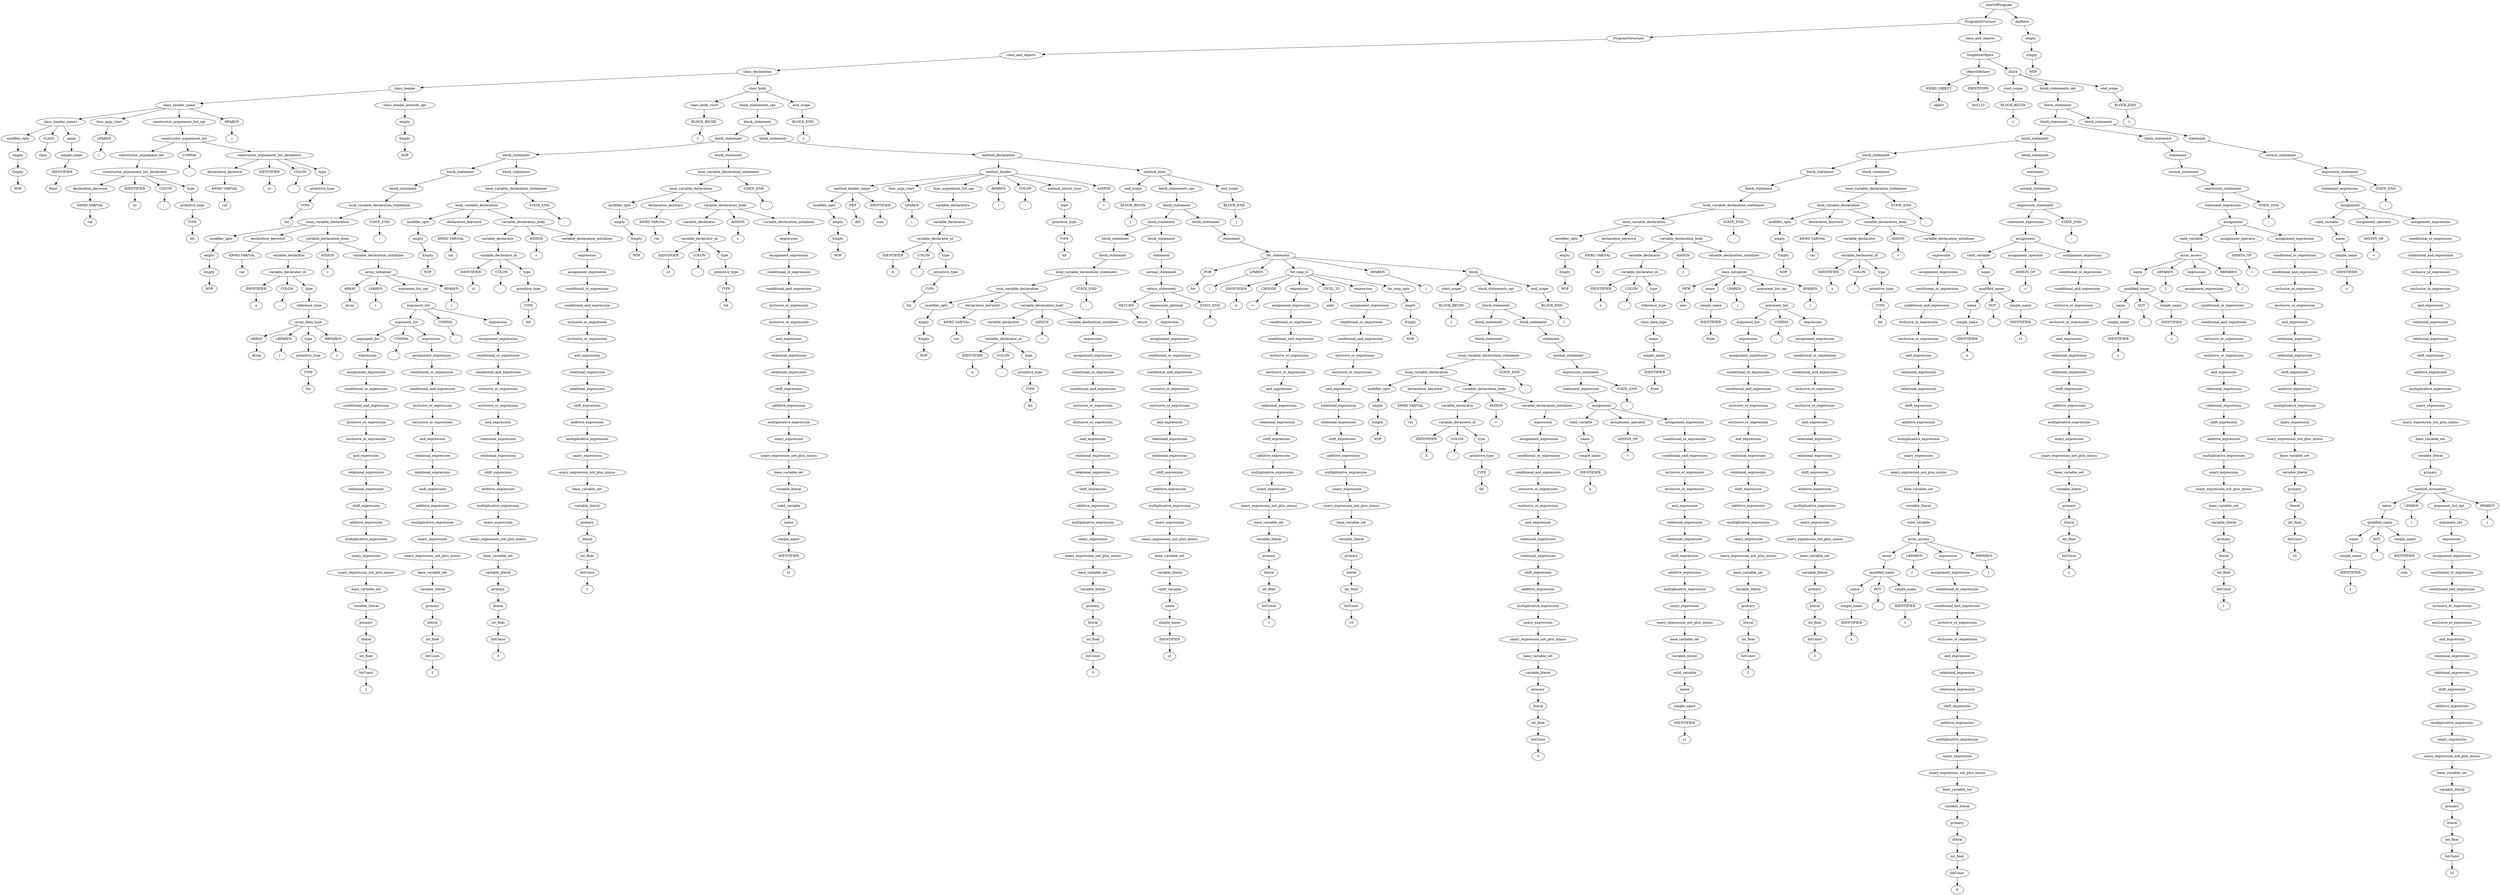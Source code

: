 digraph G {
930 [label="startOfProgram"];925 [label="ProgramStructure"];930->925
930 [label="startOfProgram"];929 [label="endhere"];930->929
925 [label="ProgramStructure"];554 [label="ProgramStructure"];925->554
925 [label="ProgramStructure"];924 [label="class_and_objects"];925->924
554 [label="ProgramStructure"];553 [label="class_and_objects"];554->553
553 [label="class_and_objects"];552 [label="class_declaration"];553->552
552 [label="class_declaration"];51 [label="class_header"];552->51
552 [label="class_declaration"];551 [label="class_body"];552->551
51 [label="class_header"];46 [label="class_header_name"];51->46
51 [label="class_header"];50 [label="class_header_extends_opt"];51->50
46 [label="class_header_name"];11 [label="class_header_name1"];46->11
46 [label="class_header_name"];14 [label="func_args_start"];46->14
46 [label="class_header_name"];43 [label="constructor_arguement_list_opt"];46->43
46 [label="class_header_name"];45 [label="RPAREN"];46->45
11 [label="class_header_name1"];4 [label="modifier_opts"];11->4
11 [label="class_header_name1"];10 [label="CLASS"];11->10
11 [label="class_header_name1"];8 [label="name"];11->8
4 [label="modifier_opts"];3 [label="empty"];4->3
3 [label="empty"];2 [label="Empty"];3->2
2 [label="Empty"];1 [label="NOP"];2->1
10 [label="CLASS"];9 [label="class"];10->9
8 [label="name"];7 [label="simple_name"];8->7
7 [label="simple_name"];6 [label="IDENTIFIER"];7->6
6 [label="IDENTIFIER"];5 [label="Point"];6->5
14 [label="func_args_start"];13 [label="LPAREN"];14->13
13 [label="LPAREN"];12 [label="("];13->12
43 [label="constructor_arguement_list_opt"];42 [label="constructor_arguement_list"];43->42
42 [label="constructor_arguement_list"];27 [label="constructor_arguement_list"];42->27
42 [label="constructor_arguement_list"];41 [label="COMMA"];42->41
42 [label="constructor_arguement_list"];39 [label="constructor_arguement_list_declarator"];42->39
27 [label="constructor_arguement_list"];26 [label="constructor_arguement_list_declarator"];27->26
26 [label="constructor_arguement_list_declarator"];17 [label="declaration_keyword"];26->17
26 [label="constructor_arguement_list_declarator"];23 [label="IDENTIFIER"];26->23
26 [label="constructor_arguement_list_declarator"];25 [label="COLON"];26->25
26 [label="constructor_arguement_list_declarator"];21 [label="type"];26->21
17 [label="declaration_keyword"];16 [label="KWRD VAR/VAL"];17->16
16 [label="KWRD VAR/VAL"];15 [label="val"];16->15
23 [label="IDENTIFIER"];22 [label="xc"];23->22
25 [label="COLON"];24 [label=":"];25->24
21 [label="type"];20 [label="primitive_type"];21->20
20 [label="primitive_type"];19 [label="TYPE"];20->19
19 [label="TYPE"];18 [label="Int"];19->18
41 [label="COMMA"];40 [label=","];41->40
39 [label="constructor_arguement_list_declarator"];30 [label="declaration_keyword"];39->30
39 [label="constructor_arguement_list_declarator"];36 [label="IDENTIFIER"];39->36
39 [label="constructor_arguement_list_declarator"];38 [label="COLON"];39->38
39 [label="constructor_arguement_list_declarator"];34 [label="type"];39->34
30 [label="declaration_keyword"];29 [label="KWRD VAR/VAL"];30->29
29 [label="KWRD VAR/VAL"];28 [label="val"];29->28
36 [label="IDENTIFIER"];35 [label="yc"];36->35
38 [label="COLON"];37 [label=":"];38->37
34 [label="type"];33 [label="primitive_type"];34->33
33 [label="primitive_type"];32 [label="TYPE"];33->32
32 [label="TYPE"];31 [label="Int"];32->31
45 [label="RPAREN"];44 [label=")"];45->44
50 [label="class_header_extends_opt"];49 [label="empty"];50->49
49 [label="empty"];48 [label="Empty"];49->48
48 [label="Empty"];47 [label="NOP"];48->47
551 [label="class_body"];54 [label="class_body_start"];551->54
551 [label="class_body"];547 [label="block_statements_opt"];551->547
551 [label="class_body"];550 [label="end_scope"];551->550
54 [label="class_body_start"];53 [label="BLOCK_BEGIN"];54->53
53 [label="BLOCK_BEGIN"];52 [label="{"];53->52
547 [label="block_statements_opt"];546 [label="block_statement"];547->546
546 [label="block_statement"];264 [label="block_statement"];546->264
546 [label="block_statement"];545 [label="block_statement"];546->545
264 [label="block_statement"];216 [label="block_statement"];264->216
264 [label="block_statement"];263 [label="block_statement"];264->263
216 [label="block_statement"];168 [label="block_statement"];216->168
216 [label="block_statement"];215 [label="block_statement"];216->215
168 [label="block_statement"];167 [label="block_statement"];168->167
167 [label="block_statement"];166 [label="local_variable_declaration_statement"];167->166
166 [label="local_variable_declaration_statement"];163 [label="local_variable_declaration"];166->163
166 [label="local_variable_declaration_statement"];165 [label="STATE_END"];166->165
163 [label="local_variable_declaration"];58 [label="modifier_opts"];163->58
163 [label="local_variable_declaration"];61 [label="declaration_keyword"];163->61
163 [label="local_variable_declaration"];162 [label="variable_declaration_body"];163->162
58 [label="modifier_opts"];57 [label="empty"];58->57
57 [label="empty"];56 [label="Empty"];57->56
56 [label="Empty"];55 [label="NOP"];56->55
61 [label="declaration_keyword"];60 [label="KWRD VAR/VAL"];61->60
60 [label="KWRD VAR/VAL"];59 [label="var"];60->59
162 [label="variable_declaration_body"];80 [label="variable_declarator"];162->80
162 [label="variable_declaration_body"];161 [label="ASSIGN"];162->161
162 [label="variable_declaration_body"];159 [label="variable_declaration_initializer"];162->159
80 [label="variable_declarator"];79 [label="variable_declarator_id"];80->79
79 [label="variable_declarator_id"];76 [label="IDENTIFIER"];79->76
79 [label="variable_declarator_id"];78 [label="COLON"];79->78
79 [label="variable_declarator_id"];74 [label="type"];79->74
76 [label="IDENTIFIER"];75 [label="z"];76->75
78 [label="COLON"];77 [label=":"];78->77
74 [label="type"];73 [label="reference_type"];74->73
73 [label="reference_type"];72 [label="array_data_type"];73->72
72 [label="array_data_type"];67 [label="ARRAY"];72->67
72 [label="array_data_type"];69 [label="LBPAREN"];72->69
72 [label="array_data_type"];65 [label="type"];72->65
72 [label="array_data_type"];71 [label="RBPAREN"];72->71
67 [label="ARRAY"];66 [label="Array"];67->66
69 [label="LBPAREN"];68 [label="["];69->68
65 [label="type"];64 [label="primitive_type"];65->64
64 [label="primitive_type"];63 [label="TYPE"];64->63
63 [label="TYPE"];62 [label="Int"];63->62
71 [label="RBPAREN"];70 [label="]"];71->70
161 [label="ASSIGN"];160 [label="="];161->160
159 [label="variable_declaration_initializer"];158 [label="array_initializer"];159->158
158 [label="array_initializer"];153 [label="ARRAY"];158->153
158 [label="array_initializer"];155 [label="LPAREN"];158->155
158 [label="array_initializer"];151 [label="argument_list_opt"];158->151
158 [label="array_initializer"];157 [label="RPAREN"];158->157
153 [label="ARRAY"];152 [label="Array"];153->152
155 [label="LPAREN"];154 [label="("];155->154
151 [label="argument_list_opt"];150 [label="argument_list"];151->150
150 [label="argument_list"];126 [label="argument_list"];150->126
150 [label="argument_list"];149 [label="COMMA"];150->149
150 [label="argument_list"];147 [label="expression"];150->147
126 [label="argument_list"];102 [label="argument_list"];126->102
126 [label="argument_list"];125 [label="COMMA"];126->125
126 [label="argument_list"];123 [label="expression"];126->123
102 [label="argument_list"];101 [label="expression"];102->101
101 [label="expression"];100 [label="assignment_expression"];101->100
100 [label="assignment_expression"];99 [label="conditional_or_expression"];100->99
99 [label="conditional_or_expression"];98 [label="conditional_and_expression"];99->98
98 [label="conditional_and_expression"];97 [label="inclusive_or_expression"];98->97
97 [label="inclusive_or_expression"];96 [label="exclusive_or_expression"];97->96
96 [label="exclusive_or_expression"];95 [label="and_expression"];96->95
95 [label="and_expression"];94 [label="relational_expression"];95->94
94 [label="relational_expression"];93 [label="relational_expression"];94->93
93 [label="relational_expression"];92 [label="shift_expression"];93->92
92 [label="shift_expression"];91 [label="additive_expression"];92->91
91 [label="additive_expression"];90 [label="multiplicative_expression"];91->90
90 [label="multiplicative_expression"];89 [label="unary_expression"];90->89
89 [label="unary_expression"];88 [label="unary_expression_not_plus_minus"];89->88
88 [label="unary_expression_not_plus_minus"];87 [label="base_variable_set"];88->87
87 [label="base_variable_set"];86 [label="variable_literal"];87->86
86 [label="variable_literal"];85 [label="primary"];86->85
85 [label="primary"];84 [label="literal"];85->84
84 [label="literal"];83 [label="int_float"];84->83
83 [label="int_float"];82 [label="IntConst"];83->82
82 [label="IntConst"];81 [label="1"];82->81
125 [label="COMMA"];124 [label=","];125->124
123 [label="expression"];122 [label="assignment_expression"];123->122
122 [label="assignment_expression"];121 [label="conditional_or_expression"];122->121
121 [label="conditional_or_expression"];120 [label="conditional_and_expression"];121->120
120 [label="conditional_and_expression"];119 [label="inclusive_or_expression"];120->119
119 [label="inclusive_or_expression"];118 [label="exclusive_or_expression"];119->118
118 [label="exclusive_or_expression"];117 [label="and_expression"];118->117
117 [label="and_expression"];116 [label="relational_expression"];117->116
116 [label="relational_expression"];115 [label="relational_expression"];116->115
115 [label="relational_expression"];114 [label="shift_expression"];115->114
114 [label="shift_expression"];113 [label="additive_expression"];114->113
113 [label="additive_expression"];112 [label="multiplicative_expression"];113->112
112 [label="multiplicative_expression"];111 [label="unary_expression"];112->111
111 [label="unary_expression"];110 [label="unary_expression_not_plus_minus"];111->110
110 [label="unary_expression_not_plus_minus"];109 [label="base_variable_set"];110->109
109 [label="base_variable_set"];108 [label="variable_literal"];109->108
108 [label="variable_literal"];107 [label="primary"];108->107
107 [label="primary"];106 [label="literal"];107->106
106 [label="literal"];105 [label="int_float"];106->105
105 [label="int_float"];104 [label="IntConst"];105->104
104 [label="IntConst"];103 [label="2"];104->103
149 [label="COMMA"];148 [label=","];149->148
147 [label="expression"];146 [label="assignment_expression"];147->146
146 [label="assignment_expression"];145 [label="conditional_or_expression"];146->145
145 [label="conditional_or_expression"];144 [label="conditional_and_expression"];145->144
144 [label="conditional_and_expression"];143 [label="inclusive_or_expression"];144->143
143 [label="inclusive_or_expression"];142 [label="exclusive_or_expression"];143->142
142 [label="exclusive_or_expression"];141 [label="and_expression"];142->141
141 [label="and_expression"];140 [label="relational_expression"];141->140
140 [label="relational_expression"];139 [label="relational_expression"];140->139
139 [label="relational_expression"];138 [label="shift_expression"];139->138
138 [label="shift_expression"];137 [label="additive_expression"];138->137
137 [label="additive_expression"];136 [label="multiplicative_expression"];137->136
136 [label="multiplicative_expression"];135 [label="unary_expression"];136->135
135 [label="unary_expression"];134 [label="unary_expression_not_plus_minus"];135->134
134 [label="unary_expression_not_plus_minus"];133 [label="base_variable_set"];134->133
133 [label="base_variable_set"];132 [label="variable_literal"];133->132
132 [label="variable_literal"];131 [label="primary"];132->131
131 [label="primary"];130 [label="literal"];131->130
130 [label="literal"];129 [label="int_float"];130->129
129 [label="int_float"];128 [label="IntConst"];129->128
128 [label="IntConst"];127 [label="3"];128->127
157 [label="RPAREN"];156 [label=")"];157->156
165 [label="STATE_END"];164 [label=";"];165->164
215 [label="block_statement"];214 [label="local_variable_declaration_statement"];215->214
214 [label="local_variable_declaration_statement"];211 [label="local_variable_declaration"];214->211
214 [label="local_variable_declaration_statement"];213 [label="STATE_END"];214->213
211 [label="local_variable_declaration"];172 [label="modifier_opts"];211->172
211 [label="local_variable_declaration"];175 [label="declaration_keyword"];211->175
211 [label="local_variable_declaration"];210 [label="variable_declaration_body"];211->210
172 [label="modifier_opts"];171 [label="empty"];172->171
171 [label="empty"];170 [label="Empty"];171->170
170 [label="Empty"];169 [label="NOP"];170->169
175 [label="declaration_keyword"];174 [label="KWRD VAR/VAL"];175->174
174 [label="KWRD VAR/VAL"];173 [label="var"];174->173
210 [label="variable_declaration_body"];185 [label="variable_declarator"];210->185
210 [label="variable_declaration_body"];209 [label="ASSIGN"];210->209
210 [label="variable_declaration_body"];207 [label="variable_declaration_initializer"];210->207
185 [label="variable_declarator"];184 [label="variable_declarator_id"];185->184
184 [label="variable_declarator_id"];181 [label="IDENTIFIER"];184->181
184 [label="variable_declarator_id"];183 [label="COLON"];184->183
184 [label="variable_declarator_id"];179 [label="type"];184->179
181 [label="IDENTIFIER"];180 [label="z1"];181->180
183 [label="COLON"];182 [label=":"];183->182
179 [label="type"];178 [label="primitive_type"];179->178
178 [label="primitive_type"];177 [label="TYPE"];178->177
177 [label="TYPE"];176 [label="Int"];177->176
209 [label="ASSIGN"];208 [label="="];209->208
207 [label="variable_declaration_initializer"];206 [label="expression"];207->206
206 [label="expression"];205 [label="assignment_expression"];206->205
205 [label="assignment_expression"];204 [label="conditional_or_expression"];205->204
204 [label="conditional_or_expression"];203 [label="conditional_and_expression"];204->203
203 [label="conditional_and_expression"];202 [label="inclusive_or_expression"];203->202
202 [label="inclusive_or_expression"];201 [label="exclusive_or_expression"];202->201
201 [label="exclusive_or_expression"];200 [label="and_expression"];201->200
200 [label="and_expression"];199 [label="relational_expression"];200->199
199 [label="relational_expression"];198 [label="relational_expression"];199->198
198 [label="relational_expression"];197 [label="shift_expression"];198->197
197 [label="shift_expression"];196 [label="additive_expression"];197->196
196 [label="additive_expression"];195 [label="multiplicative_expression"];196->195
195 [label="multiplicative_expression"];194 [label="unary_expression"];195->194
194 [label="unary_expression"];193 [label="unary_expression_not_plus_minus"];194->193
193 [label="unary_expression_not_plus_minus"];192 [label="base_variable_set"];193->192
192 [label="base_variable_set"];191 [label="variable_literal"];192->191
191 [label="variable_literal"];190 [label="primary"];191->190
190 [label="primary"];189 [label="literal"];190->189
189 [label="literal"];188 [label="int_float"];189->188
188 [label="int_float"];187 [label="IntConst"];188->187
187 [label="IntConst"];186 [label="1"];187->186
213 [label="STATE_END"];212 [label=";"];213->212
263 [label="block_statement"];262 [label="local_variable_declaration_statement"];263->262
262 [label="local_variable_declaration_statement"];259 [label="local_variable_declaration"];262->259
262 [label="local_variable_declaration_statement"];261 [label="STATE_END"];262->261
259 [label="local_variable_declaration"];220 [label="modifier_opts"];259->220
259 [label="local_variable_declaration"];223 [label="declaration_keyword"];259->223
259 [label="local_variable_declaration"];258 [label="variable_declaration_body"];259->258
220 [label="modifier_opts"];219 [label="empty"];220->219
219 [label="empty"];218 [label="Empty"];219->218
218 [label="Empty"];217 [label="NOP"];218->217
223 [label="declaration_keyword"];222 [label="KWRD VAR/VAL"];223->222
222 [label="KWRD VAR/VAL"];221 [label="var"];222->221
258 [label="variable_declaration_body"];233 [label="variable_declarator"];258->233
258 [label="variable_declaration_body"];257 [label="ASSIGN"];258->257
258 [label="variable_declaration_body"];255 [label="variable_declaration_initializer"];258->255
233 [label="variable_declarator"];232 [label="variable_declarator_id"];233->232
232 [label="variable_declarator_id"];229 [label="IDENTIFIER"];232->229
232 [label="variable_declarator_id"];231 [label="COLON"];232->231
232 [label="variable_declarator_id"];227 [label="type"];232->227
229 [label="IDENTIFIER"];228 [label="z3"];229->228
231 [label="COLON"];230 [label=":"];231->230
227 [label="type"];226 [label="primitive_type"];227->226
226 [label="primitive_type"];225 [label="TYPE"];226->225
225 [label="TYPE"];224 [label="Int"];225->224
257 [label="ASSIGN"];256 [label="="];257->256
255 [label="variable_declaration_initializer"];254 [label="expression"];255->254
254 [label="expression"];253 [label="assignment_expression"];254->253
253 [label="assignment_expression"];252 [label="conditional_or_expression"];253->252
252 [label="conditional_or_expression"];251 [label="conditional_and_expression"];252->251
251 [label="conditional_and_expression"];250 [label="inclusive_or_expression"];251->250
250 [label="inclusive_or_expression"];249 [label="exclusive_or_expression"];250->249
249 [label="exclusive_or_expression"];248 [label="and_expression"];249->248
248 [label="and_expression"];247 [label="relational_expression"];248->247
247 [label="relational_expression"];246 [label="relational_expression"];247->246
246 [label="relational_expression"];245 [label="shift_expression"];246->245
245 [label="shift_expression"];244 [label="additive_expression"];245->244
244 [label="additive_expression"];243 [label="multiplicative_expression"];244->243
243 [label="multiplicative_expression"];242 [label="unary_expression"];243->242
242 [label="unary_expression"];241 [label="unary_expression_not_plus_minus"];242->241
241 [label="unary_expression_not_plus_minus"];240 [label="base_variable_set"];241->240
240 [label="base_variable_set"];239 [label="variable_literal"];240->239
239 [label="variable_literal"];238 [label="valid_variable"];239->238
238 [label="valid_variable"];237 [label="name"];238->237
237 [label="name"];236 [label="simple_name"];237->236
236 [label="simple_name"];235 [label="IDENTIFIER"];236->235
235 [label="IDENTIFIER"];234 [label="z1"];235->234
261 [label="STATE_END"];260 [label=";"];261->260
545 [label="block_statement"];544 [label="method_declaration"];545->544
544 [label="method_declaration"];300 [label="method_header"];544->300
544 [label="method_declaration"];543 [label="method_body"];544->543
300 [label="method_header"];273 [label="method_header_name"];300->273
300 [label="method_header"];276 [label="func_args_start"];300->276
300 [label="method_header"];288 [label="func_arguement_list_opt"];300->288
300 [label="method_header"];295 [label="RPAREN"];300->295
300 [label="method_header"];297 [label="COLON"];300->297
300 [label="method_header"];293 [label="method_return_type"];300->293
300 [label="method_header"];299 [label="ASSIGN"];300->299
273 [label="method_header_name"];268 [label="modifier_opts"];273->268
273 [label="method_header_name"];270 [label="DEF"];273->270
273 [label="method_header_name"];272 [label="IDENTIFIER"];273->272
268 [label="modifier_opts"];267 [label="empty"];268->267
267 [label="empty"];266 [label="Empty"];267->266
266 [label="Empty"];265 [label="NOP"];266->265
270 [label="DEF"];269 [label="def"];270->269
272 [label="IDENTIFIER"];271 [label="sum"];272->271
276 [label="func_args_start"];275 [label="LPAREN"];276->275
275 [label="LPAREN"];274 [label="("];275->274
288 [label="func_arguement_list_opt"];287 [label="variable_declarators"];288->287
287 [label="variable_declarators"];286 [label="variable_declarator"];287->286
286 [label="variable_declarator"];285 [label="variable_declarator_id"];286->285
285 [label="variable_declarator_id"];282 [label="IDENTIFIER"];285->282
285 [label="variable_declarator_id"];284 [label="COLON"];285->284
285 [label="variable_declarator_id"];280 [label="type"];285->280
282 [label="IDENTIFIER"];281 [label="b"];282->281
284 [label="COLON"];283 [label=":"];284->283
280 [label="type"];279 [label="primitive_type"];280->279
279 [label="primitive_type"];278 [label="TYPE"];279->278
278 [label="TYPE"];277 [label="Int"];278->277
295 [label="RPAREN"];294 [label=")"];295->294
297 [label="COLON"];296 [label=":"];297->296
293 [label="method_return_type"];292 [label="type"];293->292
292 [label="type"];291 [label="primitive_type"];292->291
291 [label="primitive_type"];290 [label="TYPE"];291->290
290 [label="TYPE"];289 [label="Int"];290->289
299 [label="ASSIGN"];298 [label="="];299->298
543 [label="method_body"];303 [label="end_scope"];543->303
543 [label="method_body"];539 [label="block_statements_opt"];543->539
543 [label="method_body"];542 [label="end_scope"];543->542
303 [label="end_scope"];302 [label="BLOCK_BEGIN"];303->302
302 [label="BLOCK_BEGIN"];301 [label="{"];302->301
539 [label="block_statements_opt"];538 [label="block_statement"];539->538
538 [label="block_statement"];382 [label="block_statement"];538->382
538 [label="block_statement"];537 [label="block_statement"];538->537
382 [label="block_statement"];351 [label="block_statement"];382->351
382 [label="block_statement"];381 [label="block_statement"];382->381
351 [label="block_statement"];350 [label="block_statement"];351->350
350 [label="block_statement"];349 [label="local_variable_declaration_statement"];350->349
349 [label="local_variable_declaration_statement"];346 [label="local_variable_declaration"];349->346
349 [label="local_variable_declaration_statement"];348 [label="STATE_END"];349->348
346 [label="local_variable_declaration"];307 [label="modifier_opts"];346->307
346 [label="local_variable_declaration"];310 [label="declaration_keyword"];346->310
346 [label="local_variable_declaration"];345 [label="variable_declaration_body"];346->345
307 [label="modifier_opts"];306 [label="empty"];307->306
306 [label="empty"];305 [label="Empty"];306->305
305 [label="Empty"];304 [label="NOP"];305->304
310 [label="declaration_keyword"];309 [label="KWRD VAR/VAL"];310->309
309 [label="KWRD VAR/VAL"];308 [label="var"];309->308
345 [label="variable_declaration_body"];320 [label="variable_declarator"];345->320
345 [label="variable_declaration_body"];344 [label="ASSIGN"];345->344
345 [label="variable_declaration_body"];342 [label="variable_declaration_initializer"];345->342
320 [label="variable_declarator"];319 [label="variable_declarator_id"];320->319
319 [label="variable_declarator_id"];316 [label="IDENTIFIER"];319->316
319 [label="variable_declarator_id"];318 [label="COLON"];319->318
319 [label="variable_declarator_id"];314 [label="type"];319->314
316 [label="IDENTIFIER"];315 [label="a"];316->315
318 [label="COLON"];317 [label=":"];318->317
314 [label="type"];313 [label="primitive_type"];314->313
313 [label="primitive_type"];312 [label="TYPE"];313->312
312 [label="TYPE"];311 [label="Int"];312->311
344 [label="ASSIGN"];343 [label="="];344->343
342 [label="variable_declaration_initializer"];341 [label="expression"];342->341
341 [label="expression"];340 [label="assignment_expression"];341->340
340 [label="assignment_expression"];339 [label="conditional_or_expression"];340->339
339 [label="conditional_or_expression"];338 [label="conditional_and_expression"];339->338
338 [label="conditional_and_expression"];337 [label="inclusive_or_expression"];338->337
337 [label="inclusive_or_expression"];336 [label="exclusive_or_expression"];337->336
336 [label="exclusive_or_expression"];335 [label="and_expression"];336->335
335 [label="and_expression"];334 [label="relational_expression"];335->334
334 [label="relational_expression"];333 [label="relational_expression"];334->333
333 [label="relational_expression"];332 [label="shift_expression"];333->332
332 [label="shift_expression"];331 [label="additive_expression"];332->331
331 [label="additive_expression"];330 [label="multiplicative_expression"];331->330
330 [label="multiplicative_expression"];329 [label="unary_expression"];330->329
329 [label="unary_expression"];328 [label="unary_expression_not_plus_minus"];329->328
328 [label="unary_expression_not_plus_minus"];327 [label="base_variable_set"];328->327
327 [label="base_variable_set"];326 [label="variable_literal"];327->326
326 [label="variable_literal"];325 [label="primary"];326->325
325 [label="primary"];324 [label="literal"];325->324
324 [label="literal"];323 [label="int_float"];324->323
323 [label="int_float"];322 [label="IntConst"];323->322
322 [label="IntConst"];321 [label="3"];322->321
348 [label="STATE_END"];347 [label=";"];348->347
381 [label="block_statement"];380 [label="statement"];381->380
380 [label="statement"];379 [label="normal_statement"];380->379
379 [label="normal_statement"];378 [label="return_statement"];379->378
378 [label="return_statement"];375 [label="RETURN"];378->375
378 [label="return_statement"];373 [label="expression_optional"];378->373
378 [label="return_statement"];377 [label="STATE_END"];378->377
375 [label="RETURN"];374 [label="return"];375->374
373 [label="expression_optional"];372 [label="expression"];373->372
372 [label="expression"];371 [label="assignment_expression"];372->371
371 [label="assignment_expression"];370 [label="conditional_or_expression"];371->370
370 [label="conditional_or_expression"];369 [label="conditional_and_expression"];370->369
369 [label="conditional_and_expression"];368 [label="inclusive_or_expression"];369->368
368 [label="inclusive_or_expression"];367 [label="exclusive_or_expression"];368->367
367 [label="exclusive_or_expression"];366 [label="and_expression"];367->366
366 [label="and_expression"];365 [label="relational_expression"];366->365
365 [label="relational_expression"];364 [label="relational_expression"];365->364
364 [label="relational_expression"];363 [label="shift_expression"];364->363
363 [label="shift_expression"];362 [label="additive_expression"];363->362
362 [label="additive_expression"];361 [label="multiplicative_expression"];362->361
361 [label="multiplicative_expression"];360 [label="unary_expression"];361->360
360 [label="unary_expression"];359 [label="unary_expression_not_plus_minus"];360->359
359 [label="unary_expression_not_plus_minus"];358 [label="base_variable_set"];359->358
358 [label="base_variable_set"];357 [label="variable_literal"];358->357
357 [label="variable_literal"];356 [label="valid_variable"];357->356
356 [label="valid_variable"];355 [label="name"];356->355
355 [label="name"];354 [label="simple_name"];355->354
354 [label="simple_name"];353 [label="IDENTIFIER"];354->353
353 [label="IDENTIFIER"];352 [label="z1"];353->352
377 [label="STATE_END"];376 [label=";"];377->376
537 [label="block_statement"];536 [label="statement"];537->536
536 [label="statement"];535 [label="for_statement"];536->535
535 [label="for_statement"];530 [label="FOR"];535->530
535 [label="for_statement"];532 [label="LPAREN"];535->532
535 [label="for_statement"];435 [label="for_loop_st"];535->435
535 [label="for_statement"];534 [label="RPAREN"];535->534
535 [label="for_statement"];528 [label="block"];535->528
530 [label="FOR"];529 [label="for"];530->529
532 [label="LPAREN"];531 [label="("];532->531
435 [label="for_loop_st"];430 [label="IDENTIFIER"];435->430
435 [label="for_loop_st"];432 [label="CHOOSE"];435->432
435 [label="for_loop_st"];403 [label="expression"];435->403
435 [label="for_loop_st"];434 [label="UNTIL_TO"];435->434
435 [label="for_loop_st"];424 [label="expression"];435->424
435 [label="for_loop_st"];428 [label="for_step_opts"];435->428
430 [label="IDENTIFIER"];429 [label="a"];430->429
432 [label="CHOOSE"];431 [label="<-"];432->431
403 [label="expression"];402 [label="assignment_expression"];403->402
402 [label="assignment_expression"];401 [label="conditional_or_expression"];402->401
401 [label="conditional_or_expression"];400 [label="conditional_and_expression"];401->400
400 [label="conditional_and_expression"];399 [label="inclusive_or_expression"];400->399
399 [label="inclusive_or_expression"];398 [label="exclusive_or_expression"];399->398
398 [label="exclusive_or_expression"];397 [label="and_expression"];398->397
397 [label="and_expression"];396 [label="relational_expression"];397->396
396 [label="relational_expression"];395 [label="relational_expression"];396->395
395 [label="relational_expression"];394 [label="shift_expression"];395->394
394 [label="shift_expression"];393 [label="additive_expression"];394->393
393 [label="additive_expression"];392 [label="multiplicative_expression"];393->392
392 [label="multiplicative_expression"];391 [label="unary_expression"];392->391
391 [label="unary_expression"];390 [label="unary_expression_not_plus_minus"];391->390
390 [label="unary_expression_not_plus_minus"];389 [label="base_variable_set"];390->389
389 [label="base_variable_set"];388 [label="variable_literal"];389->388
388 [label="variable_literal"];387 [label="primary"];388->387
387 [label="primary"];386 [label="literal"];387->386
386 [label="literal"];385 [label="int_float"];386->385
385 [label="int_float"];384 [label="IntConst"];385->384
384 [label="IntConst"];383 [label="1"];384->383
434 [label="UNTIL_TO"];433 [label="until"];434->433
424 [label="expression"];423 [label="assignment_expression"];424->423
423 [label="assignment_expression"];422 [label="conditional_or_expression"];423->422
422 [label="conditional_or_expression"];421 [label="conditional_and_expression"];422->421
421 [label="conditional_and_expression"];420 [label="inclusive_or_expression"];421->420
420 [label="inclusive_or_expression"];419 [label="exclusive_or_expression"];420->419
419 [label="exclusive_or_expression"];418 [label="and_expression"];419->418
418 [label="and_expression"];417 [label="relational_expression"];418->417
417 [label="relational_expression"];416 [label="relational_expression"];417->416
416 [label="relational_expression"];415 [label="shift_expression"];416->415
415 [label="shift_expression"];414 [label="additive_expression"];415->414
414 [label="additive_expression"];413 [label="multiplicative_expression"];414->413
413 [label="multiplicative_expression"];412 [label="unary_expression"];413->412
412 [label="unary_expression"];411 [label="unary_expression_not_plus_minus"];412->411
411 [label="unary_expression_not_plus_minus"];410 [label="base_variable_set"];411->410
410 [label="base_variable_set"];409 [label="variable_literal"];410->409
409 [label="variable_literal"];408 [label="primary"];409->408
408 [label="primary"];407 [label="literal"];408->407
407 [label="literal"];406 [label="int_float"];407->406
406 [label="int_float"];405 [label="IntConst"];406->405
405 [label="IntConst"];404 [label="10"];405->404
428 [label="for_step_opts"];427 [label="empty"];428->427
427 [label="empty"];426 [label="Empty"];427->426
426 [label="Empty"];425 [label="NOP"];426->425
534 [label="RPAREN"];533 [label=")"];534->533
528 [label="block"];438 [label="start_scope"];528->438
528 [label="block"];524 [label="block_statements_opt"];528->524
528 [label="block"];527 [label="end_scope"];528->527
438 [label="start_scope"];437 [label="BLOCK_BEGIN"];438->437
437 [label="BLOCK_BEGIN"];436 [label="{"];437->436
524 [label="block_statements_opt"];523 [label="block_statement"];524->523
523 [label="block_statement"];486 [label="block_statement"];523->486
523 [label="block_statement"];522 [label="block_statement"];523->522
486 [label="block_statement"];485 [label="block_statement"];486->485
485 [label="block_statement"];484 [label="local_variable_declaration_statement"];485->484
484 [label="local_variable_declaration_statement"];481 [label="local_variable_declaration"];484->481
484 [label="local_variable_declaration_statement"];483 [label="STATE_END"];484->483
481 [label="local_variable_declaration"];442 [label="modifier_opts"];481->442
481 [label="local_variable_declaration"];445 [label="declaration_keyword"];481->445
481 [label="local_variable_declaration"];480 [label="variable_declaration_body"];481->480
442 [label="modifier_opts"];441 [label="empty"];442->441
441 [label="empty"];440 [label="Empty"];441->440
440 [label="Empty"];439 [label="NOP"];440->439
445 [label="declaration_keyword"];444 [label="KWRD VAR/VAL"];445->444
444 [label="KWRD VAR/VAL"];443 [label="var"];444->443
480 [label="variable_declaration_body"];455 [label="variable_declarator"];480->455
480 [label="variable_declaration_body"];479 [label="ASSIGN"];480->479
480 [label="variable_declaration_body"];477 [label="variable_declaration_initializer"];480->477
455 [label="variable_declarator"];454 [label="variable_declarator_id"];455->454
454 [label="variable_declarator_id"];451 [label="IDENTIFIER"];454->451
454 [label="variable_declarator_id"];453 [label="COLON"];454->453
454 [label="variable_declarator_id"];449 [label="type"];454->449
451 [label="IDENTIFIER"];450 [label="b"];451->450
453 [label="COLON"];452 [label=":"];453->452
449 [label="type"];448 [label="primitive_type"];449->448
448 [label="primitive_type"];447 [label="TYPE"];448->447
447 [label="TYPE"];446 [label="Int"];447->446
479 [label="ASSIGN"];478 [label="="];479->478
477 [label="variable_declaration_initializer"];476 [label="expression"];477->476
476 [label="expression"];475 [label="assignment_expression"];476->475
475 [label="assignment_expression"];474 [label="conditional_or_expression"];475->474
474 [label="conditional_or_expression"];473 [label="conditional_and_expression"];474->473
473 [label="conditional_and_expression"];472 [label="inclusive_or_expression"];473->472
472 [label="inclusive_or_expression"];471 [label="exclusive_or_expression"];472->471
471 [label="exclusive_or_expression"];470 [label="and_expression"];471->470
470 [label="and_expression"];469 [label="relational_expression"];470->469
469 [label="relational_expression"];468 [label="relational_expression"];469->468
468 [label="relational_expression"];467 [label="shift_expression"];468->467
467 [label="shift_expression"];466 [label="additive_expression"];467->466
466 [label="additive_expression"];465 [label="multiplicative_expression"];466->465
465 [label="multiplicative_expression"];464 [label="unary_expression"];465->464
464 [label="unary_expression"];463 [label="unary_expression_not_plus_minus"];464->463
463 [label="unary_expression_not_plus_minus"];462 [label="base_variable_set"];463->462
462 [label="base_variable_set"];461 [label="variable_literal"];462->461
461 [label="variable_literal"];460 [label="primary"];461->460
460 [label="primary"];459 [label="literal"];460->459
459 [label="literal"];458 [label="int_float"];459->458
458 [label="int_float"];457 [label="IntConst"];458->457
457 [label="IntConst"];456 [label="3"];457->456
483 [label="STATE_END"];482 [label=";"];483->482
522 [label="block_statement"];521 [label="statement"];522->521
521 [label="statement"];520 [label="normal_statement"];521->520
520 [label="normal_statement"];519 [label="expression_statement"];520->519
519 [label="expression_statement"];516 [label="statement_expression"];519->516
519 [label="expression_statement"];518 [label="STATE_END"];519->518
516 [label="statement_expression"];515 [label="assignment"];516->515
515 [label="assignment"];491 [label="valid_variable"];515->491
515 [label="assignment"];494 [label="assignment_operator"];515->494
515 [label="assignment"];514 [label="assignment_expression"];515->514
491 [label="valid_variable"];490 [label="name"];491->490
490 [label="name"];489 [label="simple_name"];490->489
489 [label="simple_name"];488 [label="IDENTIFIER"];489->488
488 [label="IDENTIFIER"];487 [label="b"];488->487
494 [label="assignment_operator"];493 [label="ASSIGN_OP"];494->493
493 [label="ASSIGN_OP"];492 [label="="];493->492
514 [label="assignment_expression"];513 [label="conditional_or_expression"];514->513
513 [label="conditional_or_expression"];512 [label="conditional_and_expression"];513->512
512 [label="conditional_and_expression"];511 [label="inclusive_or_expression"];512->511
511 [label="inclusive_or_expression"];510 [label="exclusive_or_expression"];511->510
510 [label="exclusive_or_expression"];509 [label="and_expression"];510->509
509 [label="and_expression"];508 [label="relational_expression"];509->508
508 [label="relational_expression"];507 [label="relational_expression"];508->507
507 [label="relational_expression"];506 [label="shift_expression"];507->506
506 [label="shift_expression"];505 [label="additive_expression"];506->505
505 [label="additive_expression"];504 [label="multiplicative_expression"];505->504
504 [label="multiplicative_expression"];503 [label="unary_expression"];504->503
503 [label="unary_expression"];502 [label="unary_expression_not_plus_minus"];503->502
502 [label="unary_expression_not_plus_minus"];501 [label="base_variable_set"];502->501
501 [label="base_variable_set"];500 [label="variable_literal"];501->500
500 [label="variable_literal"];499 [label="valid_variable"];500->499
499 [label="valid_variable"];498 [label="name"];499->498
498 [label="name"];497 [label="simple_name"];498->497
497 [label="simple_name"];496 [label="IDENTIFIER"];497->496
496 [label="IDENTIFIER"];495 [label="z1"];496->495
518 [label="STATE_END"];517 [label=";"];518->517
527 [label="end_scope"];526 [label="BLOCK_END"];527->526
526 [label="BLOCK_END"];525 [label="}"];526->525
542 [label="end_scope"];541 [label="BLOCK_END"];542->541
541 [label="BLOCK_END"];540 [label="}"];541->540
550 [label="end_scope"];549 [label="BLOCK_END"];550->549
549 [label="BLOCK_END"];548 [label="}"];549->548
924 [label="class_and_objects"];923 [label="SingletonObject"];924->923
923 [label="SingletonObject"];559 [label="ObjectDeclare"];923->559
923 [label="SingletonObject"];922 [label="block"];923->922
559 [label="ObjectDeclare"];556 [label="KWRD_OBJECT"];559->556
559 [label="ObjectDeclare"];558 [label="IDENTIFIER"];559->558
556 [label="KWRD_OBJECT"];555 [label="object"];556->555
558 [label="IDENTIFIER"];557 [label="Test123"];558->557
922 [label="block"];562 [label="start_scope"];922->562
922 [label="block"];918 [label="block_statements_opt"];922->918
922 [label="block"];921 [label="end_scope"];922->921
562 [label="start_scope"];561 [label="BLOCK_BEGIN"];562->561
561 [label="BLOCK_BEGIN"];560 [label="{"];561->560
918 [label="block_statements_opt"];917 [label="block_statement"];918->917
917 [label="block_statement"];845 [label="block_statement"];917->845
917 [label="block_statement"];916 [label="block_statement"];917->916
845 [label="block_statement"];775 [label="block_statement"];845->775
845 [label="block_statement"];844 [label="block_statement"];845->844
775 [label="block_statement"];731 [label="block_statement"];775->731
775 [label="block_statement"];774 [label="block_statement"];775->774
731 [label="block_statement"];650 [label="block_statement"];731->650
731 [label="block_statement"];730 [label="block_statement"];731->730
650 [label="block_statement"];649 [label="block_statement"];650->649
649 [label="block_statement"];648 [label="local_variable_declaration_statement"];649->648
648 [label="local_variable_declaration_statement"];645 [label="local_variable_declaration"];648->645
648 [label="local_variable_declaration_statement"];647 [label="STATE_END"];648->647
645 [label="local_variable_declaration"];566 [label="modifier_opts"];645->566
645 [label="local_variable_declaration"];569 [label="declaration_keyword"];645->569
645 [label="local_variable_declaration"];644 [label="variable_declaration_body"];645->644
566 [label="modifier_opts"];565 [label="empty"];566->565
565 [label="empty"];564 [label="Empty"];565->564
564 [label="Empty"];563 [label="NOP"];564->563
569 [label="declaration_keyword"];568 [label="KWRD VAR/VAL"];569->568
568 [label="KWRD VAR/VAL"];567 [label="var"];568->567
644 [label="variable_declaration_body"];582 [label="variable_declarator"];644->582
644 [label="variable_declaration_body"];643 [label="ASSIGN"];644->643
644 [label="variable_declaration_body"];641 [label="variable_declaration_initializer"];644->641
582 [label="variable_declarator"];581 [label="variable_declarator_id"];582->581
581 [label="variable_declarator_id"];578 [label="IDENTIFIER"];581->578
581 [label="variable_declarator_id"];580 [label="COLON"];581->580
581 [label="variable_declarator_id"];576 [label="type"];581->576
578 [label="IDENTIFIER"];577 [label="x"];578->577
580 [label="COLON"];579 [label=":"];580->579
576 [label="type"];575 [label="reference_type"];576->575
575 [label="reference_type"];574 [label="class_data_type"];575->574
574 [label="class_data_type"];573 [label="name"];574->573
573 [label="name"];572 [label="simple_name"];573->572
572 [label="simple_name"];571 [label="IDENTIFIER"];572->571
571 [label="IDENTIFIER"];570 [label="Point"];571->570
643 [label="ASSIGN"];642 [label="="];643->642
641 [label="variable_declaration_initializer"];640 [label="class_initializer"];641->640
640 [label="class_initializer"];635 [label="NEW"];640->635
640 [label="class_initializer"];586 [label="name"];640->586
640 [label="class_initializer"];637 [label="LPAREN"];640->637
640 [label="class_initializer"];633 [label="argument_list_opt"];640->633
640 [label="class_initializer"];639 [label="RPAREN"];640->639
635 [label="NEW"];634 [label="new"];635->634
586 [label="name"];585 [label="simple_name"];586->585
585 [label="simple_name"];584 [label="IDENTIFIER"];585->584
584 [label="IDENTIFIER"];583 [label="Point"];584->583
637 [label="LPAREN"];636 [label="("];637->636
633 [label="argument_list_opt"];632 [label="argument_list"];633->632
632 [label="argument_list"];608 [label="argument_list"];632->608
632 [label="argument_list"];631 [label="COMMA"];632->631
632 [label="argument_list"];629 [label="expression"];632->629
608 [label="argument_list"];607 [label="expression"];608->607
607 [label="expression"];606 [label="assignment_expression"];607->606
606 [label="assignment_expression"];605 [label="conditional_or_expression"];606->605
605 [label="conditional_or_expression"];604 [label="conditional_and_expression"];605->604
604 [label="conditional_and_expression"];603 [label="inclusive_or_expression"];604->603
603 [label="inclusive_or_expression"];602 [label="exclusive_or_expression"];603->602
602 [label="exclusive_or_expression"];601 [label="and_expression"];602->601
601 [label="and_expression"];600 [label="relational_expression"];601->600
600 [label="relational_expression"];599 [label="relational_expression"];600->599
599 [label="relational_expression"];598 [label="shift_expression"];599->598
598 [label="shift_expression"];597 [label="additive_expression"];598->597
597 [label="additive_expression"];596 [label="multiplicative_expression"];597->596
596 [label="multiplicative_expression"];595 [label="unary_expression"];596->595
595 [label="unary_expression"];594 [label="unary_expression_not_plus_minus"];595->594
594 [label="unary_expression_not_plus_minus"];593 [label="base_variable_set"];594->593
593 [label="base_variable_set"];592 [label="variable_literal"];593->592
592 [label="variable_literal"];591 [label="primary"];592->591
591 [label="primary"];590 [label="literal"];591->590
590 [label="literal"];589 [label="int_float"];590->589
589 [label="int_float"];588 [label="IntConst"];589->588
588 [label="IntConst"];587 [label="2"];588->587
631 [label="COMMA"];630 [label=","];631->630
629 [label="expression"];628 [label="assignment_expression"];629->628
628 [label="assignment_expression"];627 [label="conditional_or_expression"];628->627
627 [label="conditional_or_expression"];626 [label="conditional_and_expression"];627->626
626 [label="conditional_and_expression"];625 [label="inclusive_or_expression"];626->625
625 [label="inclusive_or_expression"];624 [label="exclusive_or_expression"];625->624
624 [label="exclusive_or_expression"];623 [label="and_expression"];624->623
623 [label="and_expression"];622 [label="relational_expression"];623->622
622 [label="relational_expression"];621 [label="relational_expression"];622->621
621 [label="relational_expression"];620 [label="shift_expression"];621->620
620 [label="shift_expression"];619 [label="additive_expression"];620->619
619 [label="additive_expression"];618 [label="multiplicative_expression"];619->618
618 [label="multiplicative_expression"];617 [label="unary_expression"];618->617
617 [label="unary_expression"];616 [label="unary_expression_not_plus_minus"];617->616
616 [label="unary_expression_not_plus_minus"];615 [label="base_variable_set"];616->615
615 [label="base_variable_set"];614 [label="variable_literal"];615->614
614 [label="variable_literal"];613 [label="primary"];614->613
613 [label="primary"];612 [label="literal"];613->612
612 [label="literal"];611 [label="int_float"];612->611
611 [label="int_float"];610 [label="IntConst"];611->610
610 [label="IntConst"];609 [label="3"];610->609
639 [label="RPAREN"];638 [label=")"];639->638
647 [label="STATE_END"];646 [label=";"];647->646
730 [label="block_statement"];729 [label="local_variable_declaration_statement"];730->729
729 [label="local_variable_declaration_statement"];726 [label="local_variable_declaration"];729->726
729 [label="local_variable_declaration_statement"];728 [label="STATE_END"];729->728
726 [label="local_variable_declaration"];654 [label="modifier_opts"];726->654
726 [label="local_variable_declaration"];657 [label="declaration_keyword"];726->657
726 [label="local_variable_declaration"];725 [label="variable_declaration_body"];726->725
654 [label="modifier_opts"];653 [label="empty"];654->653
653 [label="empty"];652 [label="Empty"];653->652
652 [label="Empty"];651 [label="NOP"];652->651
657 [label="declaration_keyword"];656 [label="KWRD VAR/VAL"];657->656
656 [label="KWRD VAR/VAL"];655 [label="var"];656->655
725 [label="variable_declaration_body"];667 [label="variable_declarator"];725->667
725 [label="variable_declaration_body"];724 [label="ASSIGN"];725->724
725 [label="variable_declaration_body"];722 [label="variable_declaration_initializer"];725->722
667 [label="variable_declarator"];666 [label="variable_declarator_id"];667->666
666 [label="variable_declarator_id"];663 [label="IDENTIFIER"];666->663
666 [label="variable_declarator_id"];665 [label="COLON"];666->665
666 [label="variable_declarator_id"];661 [label="type"];666->661
663 [label="IDENTIFIER"];662 [label="y"];663->662
665 [label="COLON"];664 [label=":"];665->664
661 [label="type"];660 [label="primitive_type"];661->660
660 [label="primitive_type"];659 [label="TYPE"];660->659
659 [label="TYPE"];658 [label="Int"];659->658
724 [label="ASSIGN"];723 [label="="];724->723
722 [label="variable_declaration_initializer"];721 [label="expression"];722->721
721 [label="expression"];720 [label="assignment_expression"];721->720
720 [label="assignment_expression"];719 [label="conditional_or_expression"];720->719
719 [label="conditional_or_expression"];718 [label="conditional_and_expression"];719->718
718 [label="conditional_and_expression"];717 [label="inclusive_or_expression"];718->717
717 [label="inclusive_or_expression"];716 [label="exclusive_or_expression"];717->716
716 [label="exclusive_or_expression"];715 [label="and_expression"];716->715
715 [label="and_expression"];714 [label="relational_expression"];715->714
714 [label="relational_expression"];713 [label="relational_expression"];714->713
713 [label="relational_expression"];712 [label="shift_expression"];713->712
712 [label="shift_expression"];711 [label="additive_expression"];712->711
711 [label="additive_expression"];710 [label="multiplicative_expression"];711->710
710 [label="multiplicative_expression"];709 [label="unary_expression"];710->709
709 [label="unary_expression"];708 [label="unary_expression_not_plus_minus"];709->708
708 [label="unary_expression_not_plus_minus"];707 [label="base_variable_set"];708->707
707 [label="base_variable_set"];706 [label="variable_literal"];707->706
706 [label="variable_literal"];705 [label="valid_variable"];706->705
705 [label="valid_variable"];704 [label="array_access"];705->704
704 [label="array_access"];678 [label="name"];704->678
704 [label="array_access"];701 [label="LBPAREN"];704->701
704 [label="array_access"];699 [label="expression"];704->699
704 [label="array_access"];703 [label="RBPAREN"];704->703
678 [label="name"];677 [label="qualified_name"];678->677
677 [label="qualified_name"];671 [label="name"];677->671
677 [label="qualified_name"];676 [label="DOT"];677->676
677 [label="qualified_name"];674 [label="simple_name"];677->674
671 [label="name"];670 [label="simple_name"];671->670
670 [label="simple_name"];669 [label="IDENTIFIER"];670->669
669 [label="IDENTIFIER"];668 [label="x"];669->668
676 [label="DOT"];675 [label="."];676->675
674 [label="simple_name"];673 [label="IDENTIFIER"];674->673
673 [label="IDENTIFIER"];672 [label="z"];673->672
701 [label="LBPAREN"];700 [label="["];701->700
699 [label="expression"];698 [label="assignment_expression"];699->698
698 [label="assignment_expression"];697 [label="conditional_or_expression"];698->697
697 [label="conditional_or_expression"];696 [label="conditional_and_expression"];697->696
696 [label="conditional_and_expression"];695 [label="inclusive_or_expression"];696->695
695 [label="inclusive_or_expression"];694 [label="exclusive_or_expression"];695->694
694 [label="exclusive_or_expression"];693 [label="and_expression"];694->693
693 [label="and_expression"];692 [label="relational_expression"];693->692
692 [label="relational_expression"];691 [label="relational_expression"];692->691
691 [label="relational_expression"];690 [label="shift_expression"];691->690
690 [label="shift_expression"];689 [label="additive_expression"];690->689
689 [label="additive_expression"];688 [label="multiplicative_expression"];689->688
688 [label="multiplicative_expression"];687 [label="unary_expression"];688->687
687 [label="unary_expression"];686 [label="unary_expression_not_plus_minus"];687->686
686 [label="unary_expression_not_plus_minus"];685 [label="base_variable_set"];686->685
685 [label="base_variable_set"];684 [label="variable_literal"];685->684
684 [label="variable_literal"];683 [label="primary"];684->683
683 [label="primary"];682 [label="literal"];683->682
682 [label="literal"];681 [label="int_float"];682->681
681 [label="int_float"];680 [label="IntConst"];681->680
680 [label="IntConst"];679 [label="0"];680->679
703 [label="RBPAREN"];702 [label="]"];703->702
728 [label="STATE_END"];727 [label=";"];728->727
774 [label="block_statement"];773 [label="statement"];774->773
773 [label="statement"];772 [label="normal_statement"];773->772
772 [label="normal_statement"];771 [label="expression_statement"];772->771
771 [label="expression_statement"];768 [label="statement_expression"];771->768
771 [label="expression_statement"];770 [label="STATE_END"];771->770
768 [label="statement_expression"];767 [label="assignment"];768->767
767 [label="assignment"];743 [label="valid_variable"];767->743
767 [label="assignment"];746 [label="assignment_operator"];767->746
767 [label="assignment"];766 [label="assignment_expression"];767->766
743 [label="valid_variable"];742 [label="name"];743->742
742 [label="name"];741 [label="qualified_name"];742->741
741 [label="qualified_name"];735 [label="name"];741->735
741 [label="qualified_name"];740 [label="DOT"];741->740
741 [label="qualified_name"];738 [label="simple_name"];741->738
735 [label="name"];734 [label="simple_name"];735->734
734 [label="simple_name"];733 [label="IDENTIFIER"];734->733
733 [label="IDENTIFIER"];732 [label="x"];733->732
740 [label="DOT"];739 [label="."];740->739
738 [label="simple_name"];737 [label="IDENTIFIER"];738->737
737 [label="IDENTIFIER"];736 [label="z1"];737->736
746 [label="assignment_operator"];745 [label="ASSIGN_OP"];746->745
745 [label="ASSIGN_OP"];744 [label="="];745->744
766 [label="assignment_expression"];765 [label="conditional_or_expression"];766->765
765 [label="conditional_or_expression"];764 [label="conditional_and_expression"];765->764
764 [label="conditional_and_expression"];763 [label="inclusive_or_expression"];764->763
763 [label="inclusive_or_expression"];762 [label="exclusive_or_expression"];763->762
762 [label="exclusive_or_expression"];761 [label="and_expression"];762->761
761 [label="and_expression"];760 [label="relational_expression"];761->760
760 [label="relational_expression"];759 [label="relational_expression"];760->759
759 [label="relational_expression"];758 [label="shift_expression"];759->758
758 [label="shift_expression"];757 [label="additive_expression"];758->757
757 [label="additive_expression"];756 [label="multiplicative_expression"];757->756
756 [label="multiplicative_expression"];755 [label="unary_expression"];756->755
755 [label="unary_expression"];754 [label="unary_expression_not_plus_minus"];755->754
754 [label="unary_expression_not_plus_minus"];753 [label="base_variable_set"];754->753
753 [label="base_variable_set"];752 [label="variable_literal"];753->752
752 [label="variable_literal"];751 [label="primary"];752->751
751 [label="primary"];750 [label="literal"];751->750
750 [label="literal"];749 [label="int_float"];750->749
749 [label="int_float"];748 [label="IntConst"];749->748
748 [label="IntConst"];747 [label="1"];748->747
770 [label="STATE_END"];769 [label=";"];770->769
844 [label="block_statement"];843 [label="statement"];844->843
843 [label="statement"];842 [label="normal_statement"];843->842
842 [label="normal_statement"];841 [label="expression_statement"];842->841
841 [label="expression_statement"];838 [label="statement_expression"];841->838
841 [label="expression_statement"];840 [label="STATE_END"];841->840
838 [label="statement_expression"];837 [label="assignment"];838->837
837 [label="assignment"];813 [label="valid_variable"];837->813
837 [label="assignment"];816 [label="assignment_operator"];837->816
837 [label="assignment"];836 [label="assignment_expression"];837->836
813 [label="valid_variable"];812 [label="array_access"];813->812
812 [label="array_access"];786 [label="name"];812->786
812 [label="array_access"];809 [label="LBPAREN"];812->809
812 [label="array_access"];807 [label="expression"];812->807
812 [label="array_access"];811 [label="RBPAREN"];812->811
786 [label="name"];785 [label="qualified_name"];786->785
785 [label="qualified_name"];779 [label="name"];785->779
785 [label="qualified_name"];784 [label="DOT"];785->784
785 [label="qualified_name"];782 [label="simple_name"];785->782
779 [label="name"];778 [label="simple_name"];779->778
778 [label="simple_name"];777 [label="IDENTIFIER"];778->777
777 [label="IDENTIFIER"];776 [label="x"];777->776
784 [label="DOT"];783 [label="."];784->783
782 [label="simple_name"];781 [label="IDENTIFIER"];782->781
781 [label="IDENTIFIER"];780 [label="z"];781->780
809 [label="LBPAREN"];808 [label="["];809->808
807 [label="expression"];806 [label="assignment_expression"];807->806
806 [label="assignment_expression"];805 [label="conditional_or_expression"];806->805
805 [label="conditional_or_expression"];804 [label="conditional_and_expression"];805->804
804 [label="conditional_and_expression"];803 [label="inclusive_or_expression"];804->803
803 [label="inclusive_or_expression"];802 [label="exclusive_or_expression"];803->802
802 [label="exclusive_or_expression"];801 [label="and_expression"];802->801
801 [label="and_expression"];800 [label="relational_expression"];801->800
800 [label="relational_expression"];799 [label="relational_expression"];800->799
799 [label="relational_expression"];798 [label="shift_expression"];799->798
798 [label="shift_expression"];797 [label="additive_expression"];798->797
797 [label="additive_expression"];796 [label="multiplicative_expression"];797->796
796 [label="multiplicative_expression"];795 [label="unary_expression"];796->795
795 [label="unary_expression"];794 [label="unary_expression_not_plus_minus"];795->794
794 [label="unary_expression_not_plus_minus"];793 [label="base_variable_set"];794->793
793 [label="base_variable_set"];792 [label="variable_literal"];793->792
792 [label="variable_literal"];791 [label="primary"];792->791
791 [label="primary"];790 [label="literal"];791->790
790 [label="literal"];789 [label="int_float"];790->789
789 [label="int_float"];788 [label="IntConst"];789->788
788 [label="IntConst"];787 [label="1"];788->787
811 [label="RBPAREN"];810 [label="]"];811->810
816 [label="assignment_operator"];815 [label="ASSIGN_OP"];816->815
815 [label="ASSIGN_OP"];814 [label="="];815->814
836 [label="assignment_expression"];835 [label="conditional_or_expression"];836->835
835 [label="conditional_or_expression"];834 [label="conditional_and_expression"];835->834
834 [label="conditional_and_expression"];833 [label="inclusive_or_expression"];834->833
833 [label="inclusive_or_expression"];832 [label="exclusive_or_expression"];833->832
832 [label="exclusive_or_expression"];831 [label="and_expression"];832->831
831 [label="and_expression"];830 [label="relational_expression"];831->830
830 [label="relational_expression"];829 [label="relational_expression"];830->829
829 [label="relational_expression"];828 [label="shift_expression"];829->828
828 [label="shift_expression"];827 [label="additive_expression"];828->827
827 [label="additive_expression"];826 [label="multiplicative_expression"];827->826
826 [label="multiplicative_expression"];825 [label="unary_expression"];826->825
825 [label="unary_expression"];824 [label="unary_expression_not_plus_minus"];825->824
824 [label="unary_expression_not_plus_minus"];823 [label="base_variable_set"];824->823
823 [label="base_variable_set"];822 [label="variable_literal"];823->822
822 [label="variable_literal"];821 [label="primary"];822->821
821 [label="primary"];820 [label="literal"];821->820
820 [label="literal"];819 [label="int_float"];820->819
819 [label="int_float"];818 [label="IntConst"];819->818
818 [label="IntConst"];817 [label="10"];818->817
840 [label="STATE_END"];839 [label=";"];840->839
916 [label="block_statement"];915 [label="statement"];916->915
915 [label="statement"];914 [label="normal_statement"];915->914
914 [label="normal_statement"];913 [label="expression_statement"];914->913
913 [label="expression_statement"];910 [label="statement_expression"];913->910
913 [label="expression_statement"];912 [label="STATE_END"];913->912
910 [label="statement_expression"];909 [label="assignment"];910->909
909 [label="assignment"];850 [label="valid_variable"];909->850
909 [label="assignment"];853 [label="assignment_operator"];909->853
909 [label="assignment"];908 [label="assignment_expression"];909->908
850 [label="valid_variable"];849 [label="name"];850->849
849 [label="name"];848 [label="simple_name"];849->848
848 [label="simple_name"];847 [label="IDENTIFIER"];848->847
847 [label="IDENTIFIER"];846 [label="y"];847->846
853 [label="assignment_operator"];852 [label="ASSIGN_OP"];853->852
852 [label="ASSIGN_OP"];851 [label="="];852->851
908 [label="assignment_expression"];907 [label="conditional_or_expression"];908->907
907 [label="conditional_or_expression"];906 [label="conditional_and_expression"];907->906
906 [label="conditional_and_expression"];905 [label="inclusive_or_expression"];906->905
905 [label="inclusive_or_expression"];904 [label="exclusive_or_expression"];905->904
904 [label="exclusive_or_expression"];903 [label="and_expression"];904->903
903 [label="and_expression"];902 [label="relational_expression"];903->902
902 [label="relational_expression"];901 [label="relational_expression"];902->901
901 [label="relational_expression"];900 [label="shift_expression"];901->900
900 [label="shift_expression"];899 [label="additive_expression"];900->899
899 [label="additive_expression"];898 [label="multiplicative_expression"];899->898
898 [label="multiplicative_expression"];897 [label="unary_expression"];898->897
897 [label="unary_expression"];896 [label="unary_expression_not_plus_minus"];897->896
896 [label="unary_expression_not_plus_minus"];895 [label="base_variable_set"];896->895
895 [label="base_variable_set"];894 [label="variable_literal"];895->894
894 [label="variable_literal"];893 [label="primary"];894->893
893 [label="primary"];892 [label="method_invocation"];893->892
892 [label="method_invocation"];864 [label="name"];892->864
892 [label="method_invocation"];889 [label="LPAREN"];892->889
892 [label="method_invocation"];887 [label="argument_list_opt"];892->887
892 [label="method_invocation"];891 [label="RPAREN"];892->891
864 [label="name"];863 [label="qualified_name"];864->863
863 [label="qualified_name"];857 [label="name"];863->857
863 [label="qualified_name"];862 [label="DOT"];863->862
863 [label="qualified_name"];860 [label="simple_name"];863->860
857 [label="name"];856 [label="simple_name"];857->856
856 [label="simple_name"];855 [label="IDENTIFIER"];856->855
855 [label="IDENTIFIER"];854 [label="x"];855->854
862 [label="DOT"];861 [label="."];862->861
860 [label="simple_name"];859 [label="IDENTIFIER"];860->859
859 [label="IDENTIFIER"];858 [label="sum"];859->858
889 [label="LPAREN"];888 [label="("];889->888
887 [label="argument_list_opt"];886 [label="argument_list"];887->886
886 [label="argument_list"];885 [label="expression"];886->885
885 [label="expression"];884 [label="assignment_expression"];885->884
884 [label="assignment_expression"];883 [label="conditional_or_expression"];884->883
883 [label="conditional_or_expression"];882 [label="conditional_and_expression"];883->882
882 [label="conditional_and_expression"];881 [label="inclusive_or_expression"];882->881
881 [label="inclusive_or_expression"];880 [label="exclusive_or_expression"];881->880
880 [label="exclusive_or_expression"];879 [label="and_expression"];880->879
879 [label="and_expression"];878 [label="relational_expression"];879->878
878 [label="relational_expression"];877 [label="relational_expression"];878->877
877 [label="relational_expression"];876 [label="shift_expression"];877->876
876 [label="shift_expression"];875 [label="additive_expression"];876->875
875 [label="additive_expression"];874 [label="multiplicative_expression"];875->874
874 [label="multiplicative_expression"];873 [label="unary_expression"];874->873
873 [label="unary_expression"];872 [label="unary_expression_not_plus_minus"];873->872
872 [label="unary_expression_not_plus_minus"];871 [label="base_variable_set"];872->871
871 [label="base_variable_set"];870 [label="variable_literal"];871->870
870 [label="variable_literal"];869 [label="primary"];870->869
869 [label="primary"];868 [label="literal"];869->868
868 [label="literal"];867 [label="int_float"];868->867
867 [label="int_float"];866 [label="IntConst"];867->866
866 [label="IntConst"];865 [label="10"];866->865
891 [label="RPAREN"];890 [label=")"];891->890
912 [label="STATE_END"];911 [label=";"];912->911
921 [label="end_scope"];920 [label="BLOCK_END"];921->920
920 [label="BLOCK_END"];919 [label="}"];920->919
929 [label="endhere"];928 [label="empty"];929->928
928 [label="empty"];927 [label="Empty"];928->927
927 [label="Empty"];926 [label="NOP"];927->926
}
